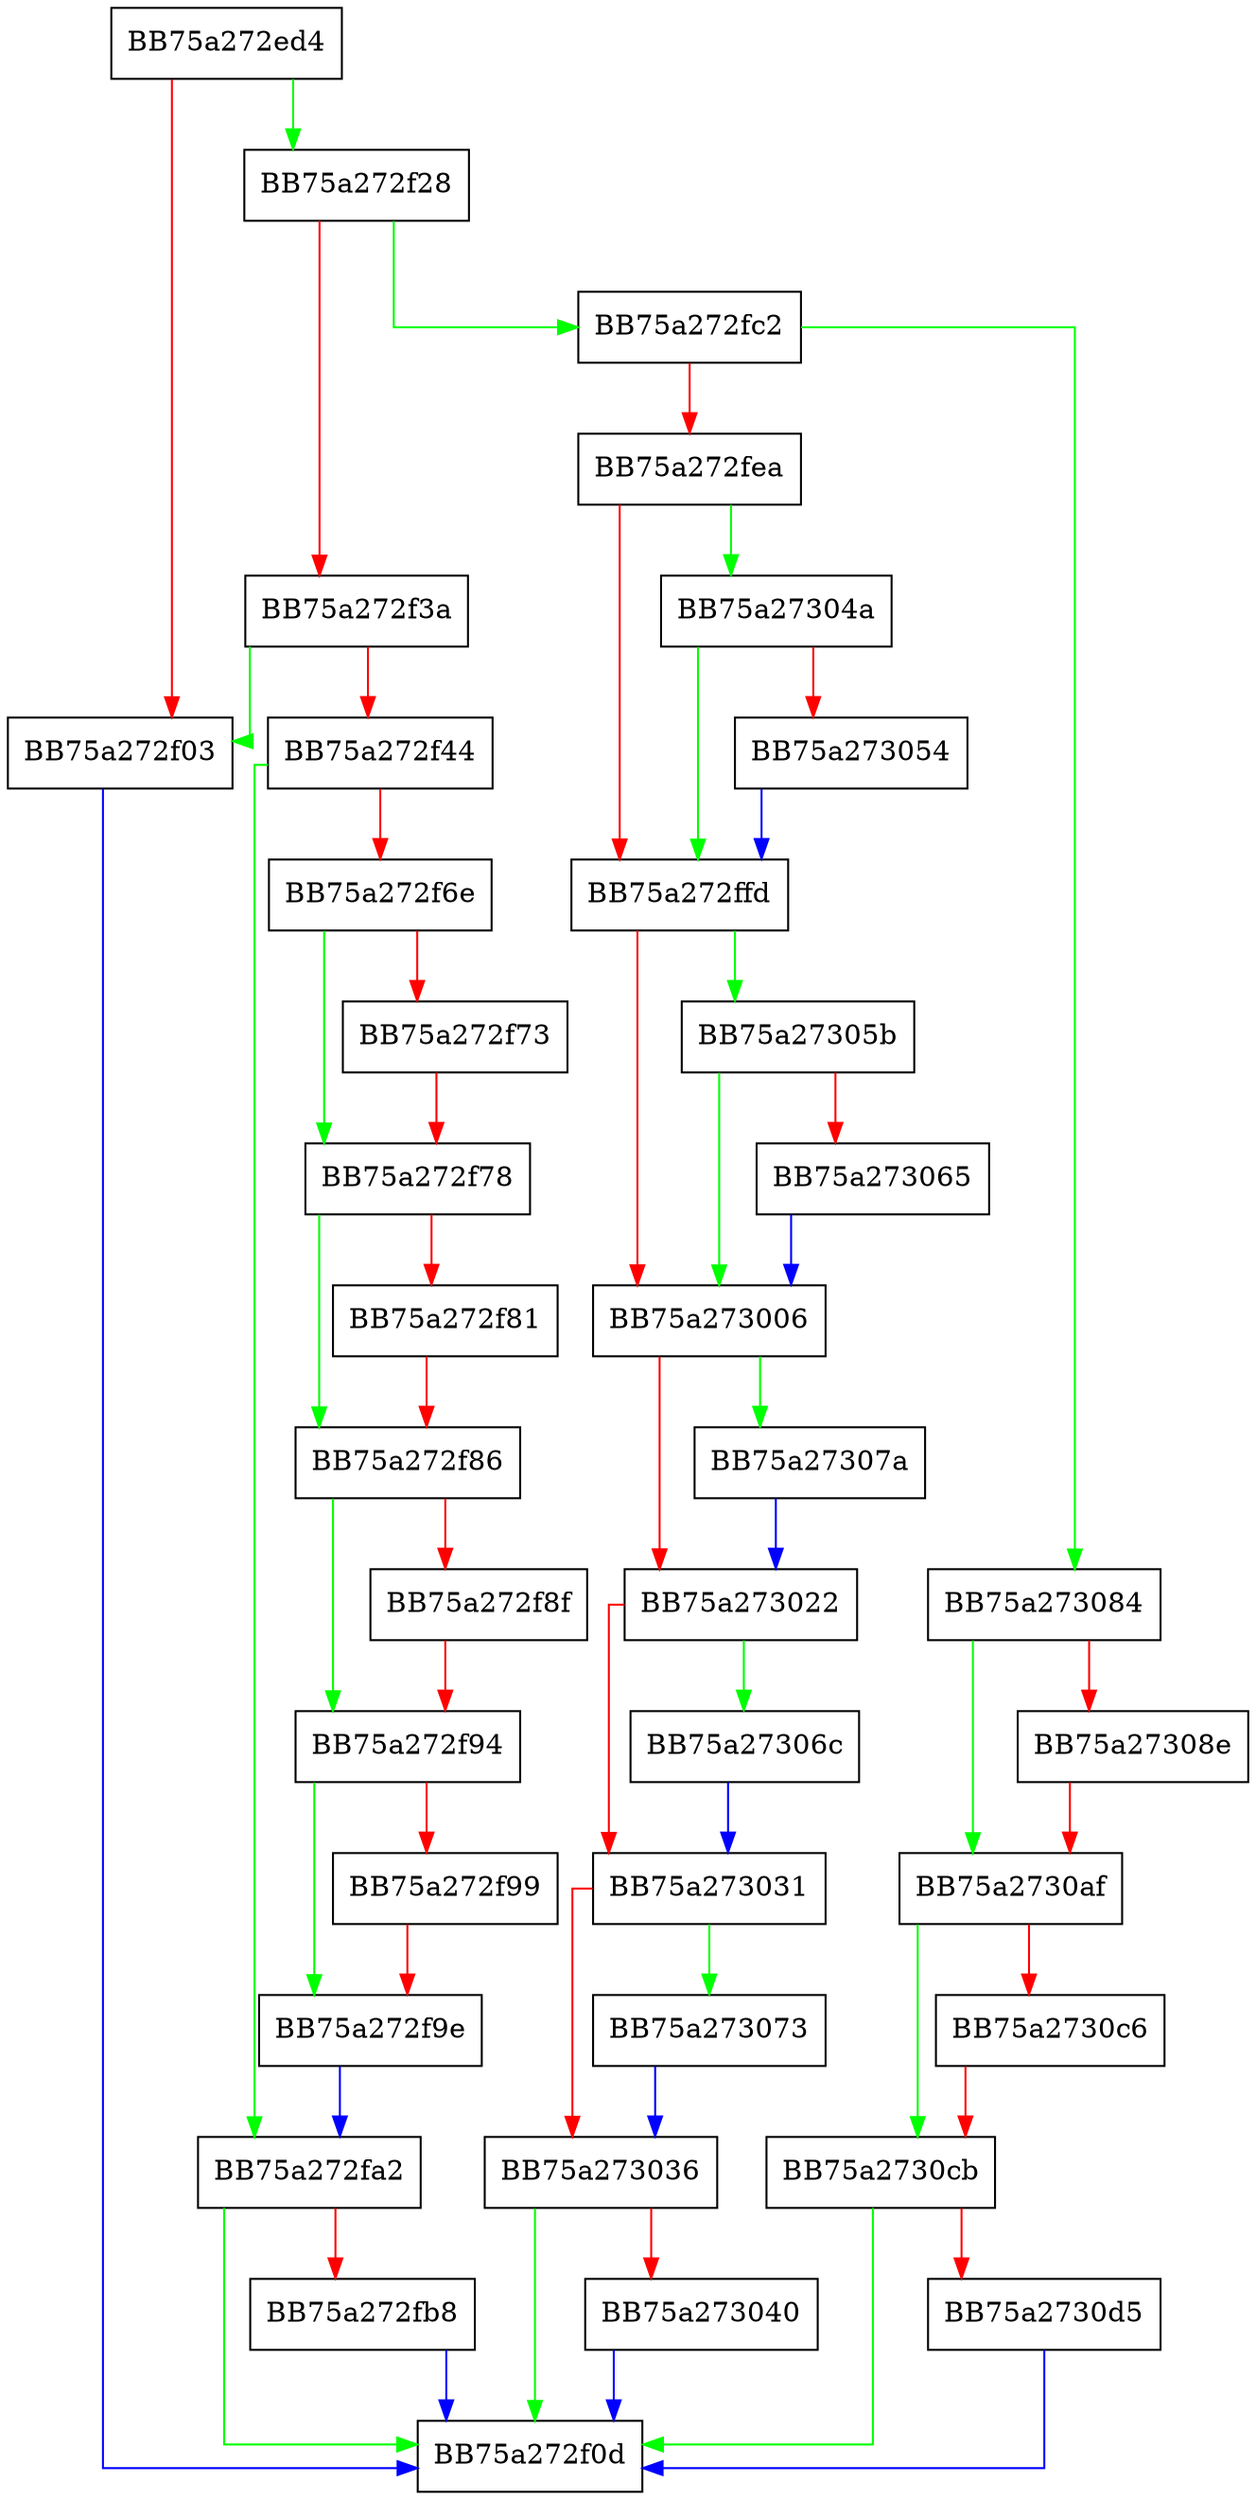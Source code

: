 digraph left_intersect {
  node [shape="box"];
  graph [splines=ortho];
  BB75a272ed4 -> BB75a272f28 [color="green"];
  BB75a272ed4 -> BB75a272f03 [color="red"];
  BB75a272f03 -> BB75a272f0d [color="blue"];
  BB75a272f28 -> BB75a272fc2 [color="green"];
  BB75a272f28 -> BB75a272f3a [color="red"];
  BB75a272f3a -> BB75a272f03 [color="green"];
  BB75a272f3a -> BB75a272f44 [color="red"];
  BB75a272f44 -> BB75a272fa2 [color="green"];
  BB75a272f44 -> BB75a272f6e [color="red"];
  BB75a272f6e -> BB75a272f78 [color="green"];
  BB75a272f6e -> BB75a272f73 [color="red"];
  BB75a272f73 -> BB75a272f78 [color="red"];
  BB75a272f78 -> BB75a272f86 [color="green"];
  BB75a272f78 -> BB75a272f81 [color="red"];
  BB75a272f81 -> BB75a272f86 [color="red"];
  BB75a272f86 -> BB75a272f94 [color="green"];
  BB75a272f86 -> BB75a272f8f [color="red"];
  BB75a272f8f -> BB75a272f94 [color="red"];
  BB75a272f94 -> BB75a272f9e [color="green"];
  BB75a272f94 -> BB75a272f99 [color="red"];
  BB75a272f99 -> BB75a272f9e [color="red"];
  BB75a272f9e -> BB75a272fa2 [color="blue"];
  BB75a272fa2 -> BB75a272f0d [color="green"];
  BB75a272fa2 -> BB75a272fb8 [color="red"];
  BB75a272fb8 -> BB75a272f0d [color="blue"];
  BB75a272fc2 -> BB75a273084 [color="green"];
  BB75a272fc2 -> BB75a272fea [color="red"];
  BB75a272fea -> BB75a27304a [color="green"];
  BB75a272fea -> BB75a272ffd [color="red"];
  BB75a272ffd -> BB75a27305b [color="green"];
  BB75a272ffd -> BB75a273006 [color="red"];
  BB75a273006 -> BB75a27307a [color="green"];
  BB75a273006 -> BB75a273022 [color="red"];
  BB75a273022 -> BB75a27306c [color="green"];
  BB75a273022 -> BB75a273031 [color="red"];
  BB75a273031 -> BB75a273073 [color="green"];
  BB75a273031 -> BB75a273036 [color="red"];
  BB75a273036 -> BB75a272f0d [color="green"];
  BB75a273036 -> BB75a273040 [color="red"];
  BB75a273040 -> BB75a272f0d [color="blue"];
  BB75a27304a -> BB75a272ffd [color="green"];
  BB75a27304a -> BB75a273054 [color="red"];
  BB75a273054 -> BB75a272ffd [color="blue"];
  BB75a27305b -> BB75a273006 [color="green"];
  BB75a27305b -> BB75a273065 [color="red"];
  BB75a273065 -> BB75a273006 [color="blue"];
  BB75a27306c -> BB75a273031 [color="blue"];
  BB75a273073 -> BB75a273036 [color="blue"];
  BB75a27307a -> BB75a273022 [color="blue"];
  BB75a273084 -> BB75a2730af [color="green"];
  BB75a273084 -> BB75a27308e [color="red"];
  BB75a27308e -> BB75a2730af [color="red"];
  BB75a2730af -> BB75a2730cb [color="green"];
  BB75a2730af -> BB75a2730c6 [color="red"];
  BB75a2730c6 -> BB75a2730cb [color="red"];
  BB75a2730cb -> BB75a272f0d [color="green"];
  BB75a2730cb -> BB75a2730d5 [color="red"];
  BB75a2730d5 -> BB75a272f0d [color="blue"];
}